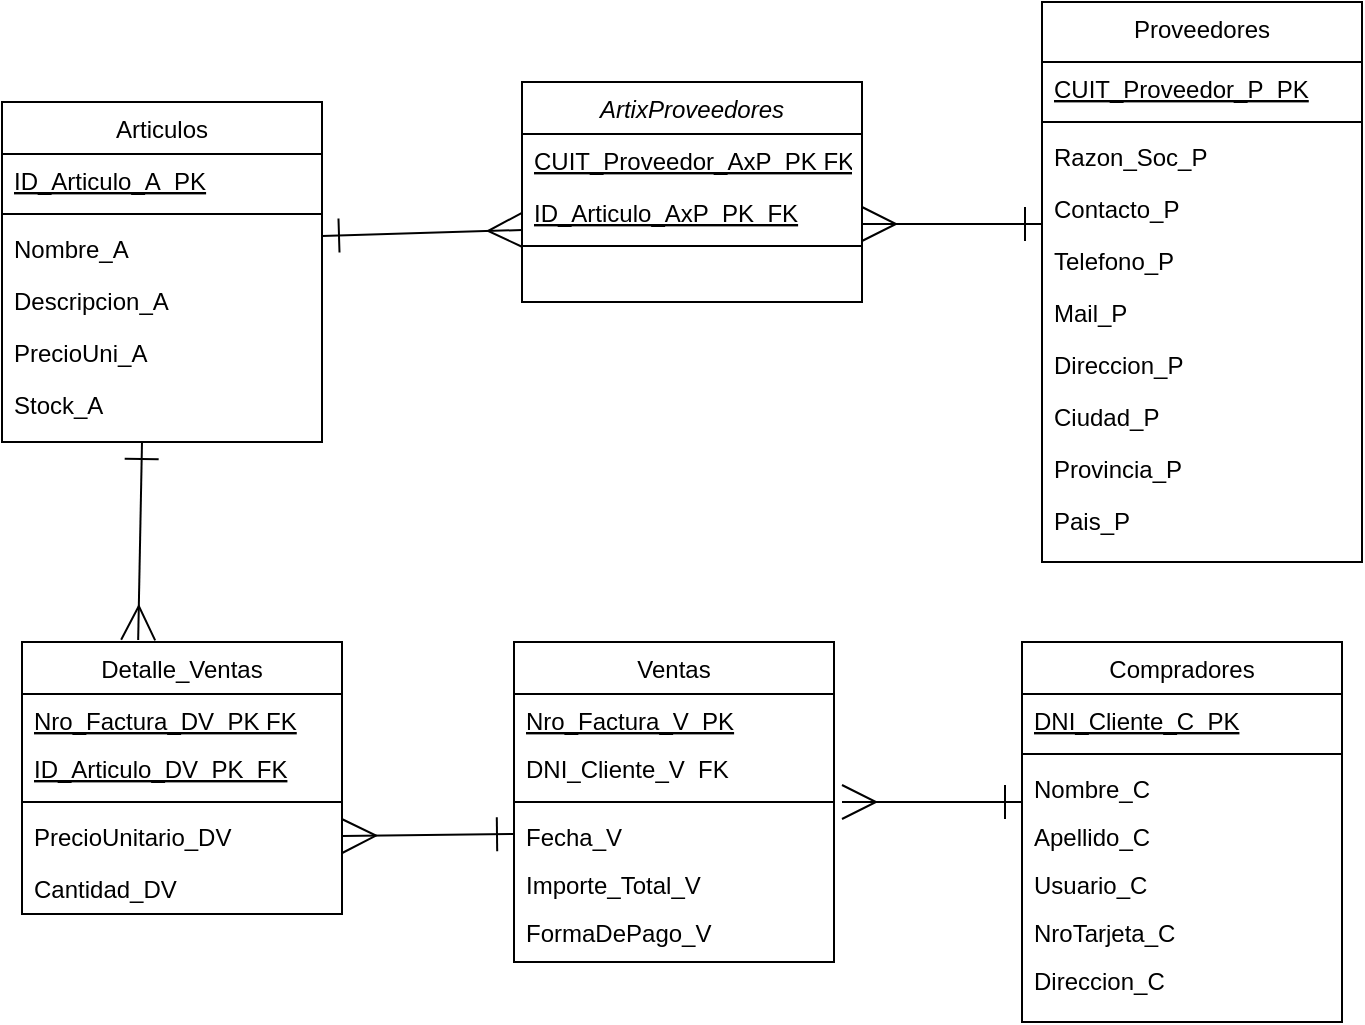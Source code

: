 <mxfile version="20.3.0" type="device"><diagram id="C5RBs43oDa-KdzZeNtuy" name="Page-1"><mxGraphModel dx="752" dy="746" grid="1" gridSize="10" guides="1" tooltips="1" connect="1" arrows="1" fold="1" page="1" pageScale="1" pageWidth="827" pageHeight="1169" math="0" shadow="0"><root><mxCell id="WIyWlLk6GJQsqaUBKTNV-0"/><mxCell id="WIyWlLk6GJQsqaUBKTNV-1" parent="WIyWlLk6GJQsqaUBKTNV-0"/><mxCell id="zkfFHV4jXpPFQw0GAbJ--0" value="ArtixProveedores" style="swimlane;fontStyle=2;align=center;verticalAlign=top;childLayout=stackLayout;horizontal=1;startSize=26;horizontalStack=0;resizeParent=1;resizeLast=0;collapsible=1;marginBottom=0;rounded=0;shadow=0;strokeWidth=1;" parent="WIyWlLk6GJQsqaUBKTNV-1" vertex="1"><mxGeometry x="280" y="130" width="170" height="110" as="geometry"><mxRectangle x="230" y="140" width="160" height="26" as="alternateBounds"/></mxGeometry></mxCell><mxCell id="zkfFHV4jXpPFQw0GAbJ--1" value="CUIT_Proveedor_AxP  PK FK" style="text;align=left;verticalAlign=top;spacingLeft=4;spacingRight=4;overflow=hidden;rotatable=0;points=[[0,0.5],[1,0.5]];portConstraint=eastwest;fontStyle=4" parent="zkfFHV4jXpPFQw0GAbJ--0" vertex="1"><mxGeometry y="26" width="170" height="26" as="geometry"/></mxCell><mxCell id="g8eIq88lNZibKHEo0NZR-5" value="ID_Articulo_AxP  PK  FK" style="text;align=left;verticalAlign=top;spacingLeft=4;spacingRight=4;overflow=hidden;rotatable=0;points=[[0,0.5],[1,0.5]];portConstraint=eastwest;fontStyle=4" vertex="1" parent="zkfFHV4jXpPFQw0GAbJ--0"><mxGeometry y="52" width="170" height="26" as="geometry"/></mxCell><mxCell id="zkfFHV4jXpPFQw0GAbJ--4" value="" style="line;html=1;strokeWidth=1;align=left;verticalAlign=middle;spacingTop=-1;spacingLeft=3;spacingRight=3;rotatable=0;labelPosition=right;points=[];portConstraint=eastwest;" parent="zkfFHV4jXpPFQw0GAbJ--0" vertex="1"><mxGeometry y="78" width="170" height="8" as="geometry"/></mxCell><mxCell id="zkfFHV4jXpPFQw0GAbJ--6" value="Articulos" style="swimlane;fontStyle=0;align=center;verticalAlign=top;childLayout=stackLayout;horizontal=1;startSize=26;horizontalStack=0;resizeParent=1;resizeLast=0;collapsible=1;marginBottom=0;rounded=0;shadow=0;strokeWidth=1;" parent="WIyWlLk6GJQsqaUBKTNV-1" vertex="1"><mxGeometry x="20" y="140" width="160" height="170" as="geometry"><mxRectangle x="130" y="380" width="160" height="26" as="alternateBounds"/></mxGeometry></mxCell><mxCell id="zkfFHV4jXpPFQw0GAbJ--7" value="ID_Articulo_A  PK" style="text;align=left;verticalAlign=top;spacingLeft=4;spacingRight=4;overflow=hidden;rotatable=0;points=[[0,0.5],[1,0.5]];portConstraint=eastwest;fontStyle=4" parent="zkfFHV4jXpPFQw0GAbJ--6" vertex="1"><mxGeometry y="26" width="160" height="26" as="geometry"/></mxCell><mxCell id="zkfFHV4jXpPFQw0GAbJ--9" value="" style="line;html=1;strokeWidth=1;align=left;verticalAlign=middle;spacingTop=-1;spacingLeft=3;spacingRight=3;rotatable=0;labelPosition=right;points=[];portConstraint=eastwest;" parent="zkfFHV4jXpPFQw0GAbJ--6" vertex="1"><mxGeometry y="52" width="160" height="8" as="geometry"/></mxCell><mxCell id="zkfFHV4jXpPFQw0GAbJ--8" value="Nombre_A" style="text;align=left;verticalAlign=top;spacingLeft=4;spacingRight=4;overflow=hidden;rotatable=0;points=[[0,0.5],[1,0.5]];portConstraint=eastwest;rounded=0;shadow=0;html=0;" parent="zkfFHV4jXpPFQw0GAbJ--6" vertex="1"><mxGeometry y="60" width="160" height="26" as="geometry"/></mxCell><mxCell id="zkfFHV4jXpPFQw0GAbJ--10" value="Descripcion_A" style="text;align=left;verticalAlign=top;spacingLeft=4;spacingRight=4;overflow=hidden;rotatable=0;points=[[0,0.5],[1,0.5]];portConstraint=eastwest;fontStyle=0" parent="zkfFHV4jXpPFQw0GAbJ--6" vertex="1"><mxGeometry y="86" width="160" height="26" as="geometry"/></mxCell><mxCell id="zkfFHV4jXpPFQw0GAbJ--11" value="PrecioUni_A" style="text;align=left;verticalAlign=top;spacingLeft=4;spacingRight=4;overflow=hidden;rotatable=0;points=[[0,0.5],[1,0.5]];portConstraint=eastwest;" parent="zkfFHV4jXpPFQw0GAbJ--6" vertex="1"><mxGeometry y="112" width="160" height="26" as="geometry"/></mxCell><mxCell id="g8eIq88lNZibKHEo0NZR-6" value="Stock_A" style="text;align=left;verticalAlign=top;spacingLeft=4;spacingRight=4;overflow=hidden;rotatable=0;points=[[0,0.5],[1,0.5]];portConstraint=eastwest;" vertex="1" parent="zkfFHV4jXpPFQw0GAbJ--6"><mxGeometry y="138" width="160" height="26" as="geometry"/></mxCell><mxCell id="zkfFHV4jXpPFQw0GAbJ--13" value="Ventas" style="swimlane;fontStyle=0;align=center;verticalAlign=top;childLayout=stackLayout;horizontal=1;startSize=26;horizontalStack=0;resizeParent=1;resizeLast=0;collapsible=1;marginBottom=0;rounded=0;shadow=0;strokeWidth=1;" parent="WIyWlLk6GJQsqaUBKTNV-1" vertex="1"><mxGeometry x="276" y="410" width="160" height="160" as="geometry"><mxRectangle x="340" y="380" width="170" height="26" as="alternateBounds"/></mxGeometry></mxCell><mxCell id="g8eIq88lNZibKHEo0NZR-14" value="Nro_Factura_V  PK" style="text;align=left;verticalAlign=top;spacingLeft=4;spacingRight=4;overflow=hidden;rotatable=0;points=[[0,0.5],[1,0.5]];portConstraint=eastwest;fontStyle=4" vertex="1" parent="zkfFHV4jXpPFQw0GAbJ--13"><mxGeometry y="26" width="160" height="24" as="geometry"/></mxCell><mxCell id="zkfFHV4jXpPFQw0GAbJ--14" value="DNI_Cliente_V  FK" style="text;align=left;verticalAlign=top;spacingLeft=4;spacingRight=4;overflow=hidden;rotatable=0;points=[[0,0.5],[1,0.5]];portConstraint=eastwest;" parent="zkfFHV4jXpPFQw0GAbJ--13" vertex="1"><mxGeometry y="50" width="160" height="26" as="geometry"/></mxCell><mxCell id="zkfFHV4jXpPFQw0GAbJ--15" value="" style="line;html=1;strokeWidth=1;align=left;verticalAlign=middle;spacingTop=-1;spacingLeft=3;spacingRight=3;rotatable=0;labelPosition=right;points=[];portConstraint=eastwest;" parent="zkfFHV4jXpPFQw0GAbJ--13" vertex="1"><mxGeometry y="76" width="160" height="8" as="geometry"/></mxCell><mxCell id="g8eIq88lNZibKHEo0NZR-21" value="Fecha_V" style="text;align=left;verticalAlign=top;spacingLeft=4;spacingRight=4;overflow=hidden;rotatable=0;points=[[0,0.5],[1,0.5]];portConstraint=eastwest;fontStyle=0" vertex="1" parent="zkfFHV4jXpPFQw0GAbJ--13"><mxGeometry y="84" width="160" height="24" as="geometry"/></mxCell><mxCell id="g8eIq88lNZibKHEo0NZR-15" value="Importe_Total_V" style="text;align=left;verticalAlign=top;spacingLeft=4;spacingRight=4;overflow=hidden;rotatable=0;points=[[0,0.5],[1,0.5]];portConstraint=eastwest;fontStyle=0" vertex="1" parent="zkfFHV4jXpPFQw0GAbJ--13"><mxGeometry y="108" width="160" height="24" as="geometry"/></mxCell><mxCell id="g8eIq88lNZibKHEo0NZR-28" value="FormaDePago_V" style="text;align=left;verticalAlign=top;spacingLeft=4;spacingRight=4;overflow=hidden;rotatable=0;points=[[0,0.5],[1,0.5]];portConstraint=eastwest;rounded=0;shadow=0;html=0;" vertex="1" parent="zkfFHV4jXpPFQw0GAbJ--13"><mxGeometry y="132" width="160" height="26" as="geometry"/></mxCell><mxCell id="zkfFHV4jXpPFQw0GAbJ--17" value="Proveedores" style="swimlane;fontStyle=0;align=center;verticalAlign=top;childLayout=stackLayout;horizontal=1;startSize=30;horizontalStack=0;resizeParent=1;resizeLast=0;collapsible=1;marginBottom=0;rounded=0;shadow=0;strokeWidth=1;" parent="WIyWlLk6GJQsqaUBKTNV-1" vertex="1"><mxGeometry x="540" y="90" width="160" height="280" as="geometry"><mxRectangle x="550" y="140" width="160" height="26" as="alternateBounds"/></mxGeometry></mxCell><mxCell id="g8eIq88lNZibKHEo0NZR-4" value="CUIT_Proveedor_P  PK" style="text;align=left;verticalAlign=top;spacingLeft=4;spacingRight=4;overflow=hidden;rotatable=0;points=[[0,0.5],[1,0.5]];portConstraint=eastwest;fontStyle=4" vertex="1" parent="zkfFHV4jXpPFQw0GAbJ--17"><mxGeometry y="30" width="160" height="26" as="geometry"/></mxCell><mxCell id="zkfFHV4jXpPFQw0GAbJ--23" value="" style="line;html=1;strokeWidth=1;align=left;verticalAlign=middle;spacingTop=-1;spacingLeft=3;spacingRight=3;rotatable=0;labelPosition=right;points=[];portConstraint=eastwest;" parent="zkfFHV4jXpPFQw0GAbJ--17" vertex="1"><mxGeometry y="56" width="160" height="8" as="geometry"/></mxCell><mxCell id="zkfFHV4jXpPFQw0GAbJ--18" value="Razon_Soc_P" style="text;align=left;verticalAlign=top;spacingLeft=4;spacingRight=4;overflow=hidden;rotatable=0;points=[[0,0.5],[1,0.5]];portConstraint=eastwest;" parent="zkfFHV4jXpPFQw0GAbJ--17" vertex="1"><mxGeometry y="64" width="160" height="26" as="geometry"/></mxCell><mxCell id="zkfFHV4jXpPFQw0GAbJ--21" value="Contacto_P" style="text;align=left;verticalAlign=top;spacingLeft=4;spacingRight=4;overflow=hidden;rotatable=0;points=[[0,0.5],[1,0.5]];portConstraint=eastwest;rounded=0;shadow=0;html=0;" parent="zkfFHV4jXpPFQw0GAbJ--17" vertex="1"><mxGeometry y="90" width="160" height="26" as="geometry"/></mxCell><mxCell id="zkfFHV4jXpPFQw0GAbJ--20" value="Telefono_P" style="text;align=left;verticalAlign=top;spacingLeft=4;spacingRight=4;overflow=hidden;rotatable=0;points=[[0,0.5],[1,0.5]];portConstraint=eastwest;rounded=0;shadow=0;html=0;" parent="zkfFHV4jXpPFQw0GAbJ--17" vertex="1"><mxGeometry y="116" width="160" height="26" as="geometry"/></mxCell><mxCell id="zkfFHV4jXpPFQw0GAbJ--19" value="Mail_P" style="text;align=left;verticalAlign=top;spacingLeft=4;spacingRight=4;overflow=hidden;rotatable=0;points=[[0,0.5],[1,0.5]];portConstraint=eastwest;rounded=0;shadow=0;html=0;" parent="zkfFHV4jXpPFQw0GAbJ--17" vertex="1"><mxGeometry y="142" width="160" height="26" as="geometry"/></mxCell><mxCell id="zkfFHV4jXpPFQw0GAbJ--22" value="Direccion_P" style="text;align=left;verticalAlign=top;spacingLeft=4;spacingRight=4;overflow=hidden;rotatable=0;points=[[0,0.5],[1,0.5]];portConstraint=eastwest;rounded=0;shadow=0;html=0;" parent="zkfFHV4jXpPFQw0GAbJ--17" vertex="1"><mxGeometry y="168" width="160" height="26" as="geometry"/></mxCell><mxCell id="zkfFHV4jXpPFQw0GAbJ--24" value="Ciudad_P" style="text;align=left;verticalAlign=top;spacingLeft=4;spacingRight=4;overflow=hidden;rotatable=0;points=[[0,0.5],[1,0.5]];portConstraint=eastwest;" parent="zkfFHV4jXpPFQw0GAbJ--17" vertex="1"><mxGeometry y="194" width="160" height="26" as="geometry"/></mxCell><mxCell id="zkfFHV4jXpPFQw0GAbJ--25" value="Provincia_P" style="text;align=left;verticalAlign=top;spacingLeft=4;spacingRight=4;overflow=hidden;rotatable=0;points=[[0,0.5],[1,0.5]];portConstraint=eastwest;" parent="zkfFHV4jXpPFQw0GAbJ--17" vertex="1"><mxGeometry y="220" width="160" height="26" as="geometry"/></mxCell><mxCell id="g8eIq88lNZibKHEo0NZR-3" value="Pais_P" style="text;align=left;verticalAlign=top;spacingLeft=4;spacingRight=4;overflow=hidden;rotatable=0;points=[[0,0.5],[1,0.5]];portConstraint=eastwest;" vertex="1" parent="zkfFHV4jXpPFQw0GAbJ--17"><mxGeometry y="246" width="160" height="26" as="geometry"/></mxCell><mxCell id="g8eIq88lNZibKHEo0NZR-7" value="Detalle_Ventas" style="swimlane;fontStyle=0;align=center;verticalAlign=top;childLayout=stackLayout;horizontal=1;startSize=26;horizontalStack=0;resizeParent=1;resizeLast=0;collapsible=1;marginBottom=0;rounded=0;shadow=0;strokeWidth=1;" vertex="1" parent="WIyWlLk6GJQsqaUBKTNV-1"><mxGeometry x="30" y="410" width="160" height="136" as="geometry"><mxRectangle x="340" y="380" width="170" height="26" as="alternateBounds"/></mxGeometry></mxCell><mxCell id="g8eIq88lNZibKHEo0NZR-8" value="Nro_Factura_DV  PK FK" style="text;align=left;verticalAlign=top;spacingLeft=4;spacingRight=4;overflow=hidden;rotatable=0;points=[[0,0.5],[1,0.5]];portConstraint=eastwest;fontStyle=4" vertex="1" parent="g8eIq88lNZibKHEo0NZR-7"><mxGeometry y="26" width="160" height="24" as="geometry"/></mxCell><mxCell id="g8eIq88lNZibKHEo0NZR-11" value="ID_Articulo_DV  PK  FK" style="text;align=left;verticalAlign=top;spacingLeft=4;spacingRight=4;overflow=hidden;rotatable=0;points=[[0,0.5],[1,0.5]];portConstraint=eastwest;fontStyle=4" vertex="1" parent="g8eIq88lNZibKHEo0NZR-7"><mxGeometry y="50" width="160" height="26" as="geometry"/></mxCell><mxCell id="g8eIq88lNZibKHEo0NZR-9" value="" style="line;html=1;strokeWidth=1;align=left;verticalAlign=middle;spacingTop=-1;spacingLeft=3;spacingRight=3;rotatable=0;labelPosition=right;points=[];portConstraint=eastwest;" vertex="1" parent="g8eIq88lNZibKHEo0NZR-7"><mxGeometry y="76" width="160" height="8" as="geometry"/></mxCell><mxCell id="g8eIq88lNZibKHEo0NZR-12" value="PrecioUnitario_DV" style="text;align=left;verticalAlign=top;spacingLeft=4;spacingRight=4;overflow=hidden;rotatable=0;points=[[0,0.5],[1,0.5]];portConstraint=eastwest;" vertex="1" parent="g8eIq88lNZibKHEo0NZR-7"><mxGeometry y="84" width="160" height="26" as="geometry"/></mxCell><mxCell id="g8eIq88lNZibKHEo0NZR-13" value="Cantidad_DV" style="text;align=left;verticalAlign=top;spacingLeft=4;spacingRight=4;overflow=hidden;rotatable=0;points=[[0,0.5],[1,0.5]];portConstraint=eastwest;" vertex="1" parent="g8eIq88lNZibKHEo0NZR-7"><mxGeometry y="110" width="160" height="26" as="geometry"/></mxCell><mxCell id="g8eIq88lNZibKHEo0NZR-10" value="" style="endArrow=ERmany;html=1;rounded=0;startSize=15;endSize=15;entryX=0.363;entryY=-0.007;entryDx=0;entryDy=0;entryPerimeter=0;startArrow=ERone;startFill=0;endFill=0;" edge="1" parent="WIyWlLk6GJQsqaUBKTNV-1" target="g8eIq88lNZibKHEo0NZR-7"><mxGeometry width="50" height="50" relative="1" as="geometry"><mxPoint x="90" y="310" as="sourcePoint"/><mxPoint x="140" y="300" as="targetPoint"/></mxGeometry></mxCell><mxCell id="g8eIq88lNZibKHEo0NZR-16" value="Compradores" style="swimlane;fontStyle=0;align=center;verticalAlign=top;childLayout=stackLayout;horizontal=1;startSize=26;horizontalStack=0;resizeParent=1;resizeLast=0;collapsible=1;marginBottom=0;rounded=0;shadow=0;strokeWidth=1;" vertex="1" parent="WIyWlLk6GJQsqaUBKTNV-1"><mxGeometry x="530" y="410" width="160" height="190" as="geometry"><mxRectangle x="340" y="380" width="170" height="26" as="alternateBounds"/></mxGeometry></mxCell><mxCell id="g8eIq88lNZibKHEo0NZR-22" value="" style="endArrow=ERmany;html=1;rounded=0;startSize=15;endSize=15;entryX=1.025;entryY=1.154;entryDx=0;entryDy=0;entryPerimeter=0;startArrow=ERone;startFill=0;endFill=0;" edge="1" parent="g8eIq88lNZibKHEo0NZR-16" target="zkfFHV4jXpPFQw0GAbJ--14"><mxGeometry width="50" height="50" relative="1" as="geometry"><mxPoint y="80" as="sourcePoint"/><mxPoint x="50" y="30" as="targetPoint"/></mxGeometry></mxCell><mxCell id="g8eIq88lNZibKHEo0NZR-18" value="DNI_Cliente_C  PK" style="text;align=left;verticalAlign=top;spacingLeft=4;spacingRight=4;overflow=hidden;rotatable=0;points=[[0,0.5],[1,0.5]];portConstraint=eastwest;fontStyle=4" vertex="1" parent="g8eIq88lNZibKHEo0NZR-16"><mxGeometry y="26" width="160" height="26" as="geometry"/></mxCell><mxCell id="g8eIq88lNZibKHEo0NZR-19" value="" style="line;html=1;strokeWidth=1;align=left;verticalAlign=middle;spacingTop=-1;spacingLeft=3;spacingRight=3;rotatable=0;labelPosition=right;points=[];portConstraint=eastwest;" vertex="1" parent="g8eIq88lNZibKHEo0NZR-16"><mxGeometry y="52" width="160" height="8" as="geometry"/></mxCell><mxCell id="g8eIq88lNZibKHEo0NZR-17" value="Nombre_C " style="text;align=left;verticalAlign=top;spacingLeft=4;spacingRight=4;overflow=hidden;rotatable=0;points=[[0,0.5],[1,0.5]];portConstraint=eastwest;fontStyle=0" vertex="1" parent="g8eIq88lNZibKHEo0NZR-16"><mxGeometry y="60" width="160" height="24" as="geometry"/></mxCell><mxCell id="g8eIq88lNZibKHEo0NZR-20" value="Apellido_C " style="text;align=left;verticalAlign=top;spacingLeft=4;spacingRight=4;overflow=hidden;rotatable=0;points=[[0,0.5],[1,0.5]];portConstraint=eastwest;fontStyle=0" vertex="1" parent="g8eIq88lNZibKHEo0NZR-16"><mxGeometry y="84" width="160" height="24" as="geometry"/></mxCell><mxCell id="g8eIq88lNZibKHEo0NZR-25" value="Usuario_C " style="text;align=left;verticalAlign=top;spacingLeft=4;spacingRight=4;overflow=hidden;rotatable=0;points=[[0,0.5],[1,0.5]];portConstraint=eastwest;fontStyle=0" vertex="1" parent="g8eIq88lNZibKHEo0NZR-16"><mxGeometry y="108" width="160" height="24" as="geometry"/></mxCell><mxCell id="g8eIq88lNZibKHEo0NZR-26" value="NroTarjeta_C " style="text;align=left;verticalAlign=top;spacingLeft=4;spacingRight=4;overflow=hidden;rotatable=0;points=[[0,0.5],[1,0.5]];portConstraint=eastwest;fontStyle=0" vertex="1" parent="g8eIq88lNZibKHEo0NZR-16"><mxGeometry y="132" width="160" height="24" as="geometry"/></mxCell><mxCell id="g8eIq88lNZibKHEo0NZR-27" value="Direccion_C" style="text;align=left;verticalAlign=top;spacingLeft=4;spacingRight=4;overflow=hidden;rotatable=0;points=[[0,0.5],[1,0.5]];portConstraint=eastwest;rounded=0;shadow=0;html=0;" vertex="1" parent="g8eIq88lNZibKHEo0NZR-16"><mxGeometry y="156" width="160" height="26" as="geometry"/></mxCell><mxCell id="g8eIq88lNZibKHEo0NZR-24" value="" style="endArrow=ERmany;html=1;rounded=0;startSize=15;endSize=15;entryX=1;entryY=0.5;entryDx=0;entryDy=0;exitX=0;exitY=0.5;exitDx=0;exitDy=0;startArrow=ERone;startFill=0;endFill=0;" edge="1" parent="WIyWlLk6GJQsqaUBKTNV-1" source="g8eIq88lNZibKHEo0NZR-21" target="g8eIq88lNZibKHEo0NZR-12"><mxGeometry width="50" height="50" relative="1" as="geometry"><mxPoint x="260" y="510" as="sourcePoint"/><mxPoint x="300" y="460" as="targetPoint"/></mxGeometry></mxCell><mxCell id="g8eIq88lNZibKHEo0NZR-2" value="" style="endArrow=ERmany;html=1;rounded=0;startSize=15;endSize=15;startArrow=ERone;startFill=0;endFill=0;exitX=1;exitY=0.5;exitDx=0;exitDy=0;" edge="1" parent="WIyWlLk6GJQsqaUBKTNV-1"><mxGeometry width="50" height="50" relative="1" as="geometry"><mxPoint x="180" y="207" as="sourcePoint"/><mxPoint x="280" y="204" as="targetPoint"/></mxGeometry></mxCell><mxCell id="g8eIq88lNZibKHEo0NZR-30" value="" style="endArrow=ERmany;html=1;rounded=0;startSize=15;endSize=15;entryX=1.025;entryY=1.154;entryDx=0;entryDy=0;entryPerimeter=0;startArrow=ERone;startFill=0;endFill=0;" edge="1" parent="WIyWlLk6GJQsqaUBKTNV-1"><mxGeometry width="50" height="50" relative="1" as="geometry"><mxPoint x="540" y="201" as="sourcePoint"/><mxPoint x="450" y="201.004" as="targetPoint"/></mxGeometry></mxCell></root></mxGraphModel></diagram></mxfile>